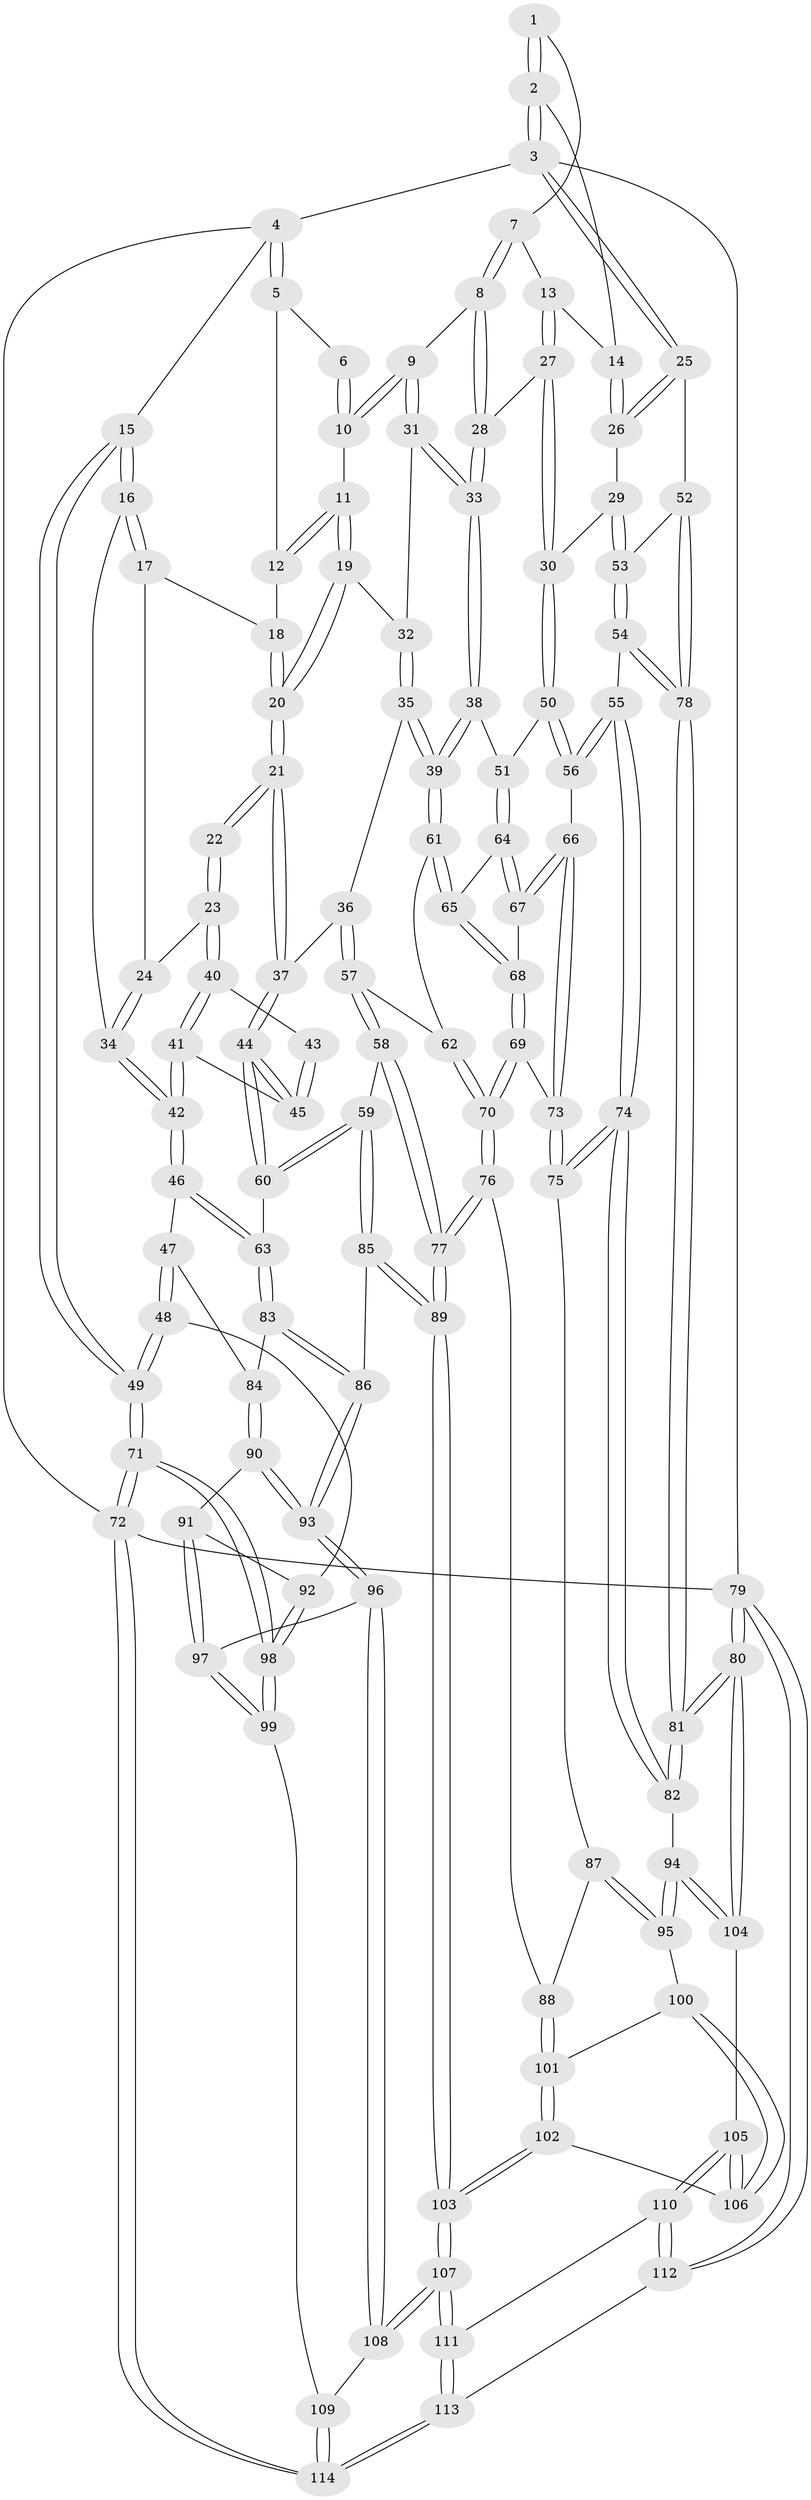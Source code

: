 // coarse degree distribution, {2: 0.027777777777777776, 3: 0.3055555555555556, 5: 0.3055555555555556, 4: 0.3055555555555556, 8: 0.027777777777777776, 6: 0.027777777777777776}
// Generated by graph-tools (version 1.1) at 2025/38/03/04/25 23:38:29]
// undirected, 114 vertices, 282 edges
graph export_dot {
  node [color=gray90,style=filled];
  1 [pos="+0.7171889994763154+0"];
  2 [pos="+1+0"];
  3 [pos="+1+0"];
  4 [pos="+0+0"];
  5 [pos="+0.3979258452413494+0"];
  6 [pos="+0.4478311793191096+0"];
  7 [pos="+0.7314623129107327+0"];
  8 [pos="+0.6952578695039335+0.06875965135401021"];
  9 [pos="+0.5510829067008117+0.08161183756346094"];
  10 [pos="+0.49419582270377416+0"];
  11 [pos="+0.4410683674063521+0.1072558527770202"];
  12 [pos="+0.35167459048145705+0.028441644469792485"];
  13 [pos="+0.8549463745670658+0.06766158681229867"];
  14 [pos="+0.8551704232712946+0.0675739355656586"];
  15 [pos="+0+0"];
  16 [pos="+0.011660977168572666+0.05393415422104821"];
  17 [pos="+0.33601864463657277+0.04593123081099073"];
  18 [pos="+0.35059945286732186+0.030478816132168886"];
  19 [pos="+0.4480453790746149+0.11944938954213155"];
  20 [pos="+0.3938342443758402+0.18522821937360257"];
  21 [pos="+0.38505392888368534+0.20945283927716982"];
  22 [pos="+0.3323418845232835+0.18284975284987268"];
  23 [pos="+0.29079172043316726+0.14326166318234332"];
  24 [pos="+0.2803883513394705+0.12664836596580997"];
  25 [pos="+1+0"];
  26 [pos="+0.9660970336698115+0.07405940716471432"];
  27 [pos="+0.811563850236153+0.19454285715925085"];
  28 [pos="+0.7289710938064328+0.16773101113580619"];
  29 [pos="+0.8499273187507563+0.22184134194696692"];
  30 [pos="+0.8355901809336651+0.21931501337678141"];
  31 [pos="+0.5392466843303463+0.11285107844993862"];
  32 [pos="+0.5289555712384354+0.11878255075283703"];
  33 [pos="+0.6330966063048787+0.23424565049522958"];
  34 [pos="+0.07749688593503339+0.11038676873725364"];
  35 [pos="+0.47678765645637156+0.2378056713524521"];
  36 [pos="+0.40182858796507176+0.2471092094800254"];
  37 [pos="+0.3990150864320036+0.2450748627535112"];
  38 [pos="+0.6156829807273174+0.27309415940216125"];
  39 [pos="+0.5907037855319518+0.2911045620191692"];
  40 [pos="+0.23263831306945978+0.2470200379176406"];
  41 [pos="+0.21365729083803123+0.26628452837150746"];
  42 [pos="+0.16635489221173058+0.26950304004291287"];
  43 [pos="+0.29819566570665473+0.20859154003686262"];
  44 [pos="+0.29882597589380805+0.29349941959950104"];
  45 [pos="+0.2817491624498395+0.28729595068861463"];
  46 [pos="+0.14069481156554492+0.3923853082837228"];
  47 [pos="+0.026199821852091052+0.44128975365586115"];
  48 [pos="+0+0.45478003682721113"];
  49 [pos="+0+0.4469836484865387"];
  50 [pos="+0.8033984209730841+0.28869469691395006"];
  51 [pos="+0.7109136805383154+0.33811786472552013"];
  52 [pos="+1+0.23138092623856885"];
  53 [pos="+0.9445364762693998+0.26310413979068115"];
  54 [pos="+0.8870145767781383+0.4514313249342311"];
  55 [pos="+0.8789723366815111+0.45837969070710377"];
  56 [pos="+0.8253815457417257+0.43304153358467756"];
  57 [pos="+0.43136558643288864+0.4226074166720351"];
  58 [pos="+0.40495970573952794+0.4811189151812176"];
  59 [pos="+0.3889692609154741+0.48408727873090956"];
  60 [pos="+0.30822128386845676+0.4613902904648221"];
  61 [pos="+0.5775885033435186+0.329148626599337"];
  62 [pos="+0.5673392991661335+0.34061347643787826"];
  63 [pos="+0.2634613269726373+0.46412056638163535"];
  64 [pos="+0.7190589307047389+0.3989414166621138"];
  65 [pos="+0.6380048310101939+0.3994895008734272"];
  66 [pos="+0.7510615775675569+0.4387959354738501"];
  67 [pos="+0.7297577318639975+0.414921602677312"];
  68 [pos="+0.632404792954001+0.44666970221012925"];
  69 [pos="+0.6017310697027773+0.5248958550072874"];
  70 [pos="+0.5982257466762592+0.5277506274684889"];
  71 [pos="+0+1"];
  72 [pos="+0+1"];
  73 [pos="+0.7248232581379666+0.47866299784492145"];
  74 [pos="+0.8921566016119309+0.5836827930484118"];
  75 [pos="+0.7670840558342061+0.6027774620985837"];
  76 [pos="+0.5548824033977374+0.5855855297555398"];
  77 [pos="+0.550075899586663+0.5863109692990098"];
  78 [pos="+1+0.39209503274171364"];
  79 [pos="+1+1"];
  80 [pos="+1+1"];
  81 [pos="+1+0.7316464600340189"];
  82 [pos="+0.9894189515355697+0.6798984218809784"];
  83 [pos="+0.2092346655836892+0.5599826831273644"];
  84 [pos="+0.14979779660944398+0.5881151528085916"];
  85 [pos="+0.3088868412768012+0.6871801796385236"];
  86 [pos="+0.2862383048702868+0.6939995614578346"];
  87 [pos="+0.7466493062294935+0.61699426660731"];
  88 [pos="+0.5967123665338369+0.6079056585219829"];
  89 [pos="+0.46703480925430674+0.7609721988460466"];
  90 [pos="+0.13284554585578753+0.6271098249880641"];
  91 [pos="+0.11525589669977296+0.6417282065238564"];
  92 [pos="+0.08585850411793292+0.6500161821970405"];
  93 [pos="+0.272943547455336+0.7048996941209438"];
  94 [pos="+0.8407082646922551+0.7845343218355145"];
  95 [pos="+0.750559009456202+0.6946641293133233"];
  96 [pos="+0.24205424624443928+0.7528563017146673"];
  97 [pos="+0.19598392348573046+0.7887527612528116"];
  98 [pos="+0+1"];
  99 [pos="+0.09007348771078717+0.9332604563952852"];
  100 [pos="+0.7084691113801358+0.7236654569376185"];
  101 [pos="+0.6578491147266977+0.7286495248884381"];
  102 [pos="+0.644714121314169+0.7801214926269336"];
  103 [pos="+0.4898316131632032+0.8767192968954258"];
  104 [pos="+0.8157479616742317+0.8282776794166207"];
  105 [pos="+0.7821650814292631+0.856851140415164"];
  106 [pos="+0.752912369996276+0.8335675621778998"];
  107 [pos="+0.4891183745645224+0.8814747872533313"];
  108 [pos="+0.3997892285779553+0.8885574289158491"];
  109 [pos="+0.3868592708375383+0.8932698339957322"];
  110 [pos="+0.7570235243363295+0.9255197578085534"];
  111 [pos="+0.49287668788544187+0.8889285386039866"];
  112 [pos="+0.8568289731897115+1"];
  113 [pos="+0.5062342802167064+1"];
  114 [pos="+0.10121301871702539+1"];
  1 -- 2;
  1 -- 2;
  1 -- 7;
  2 -- 3;
  2 -- 3;
  2 -- 14;
  3 -- 4;
  3 -- 25;
  3 -- 25;
  3 -- 79;
  4 -- 5;
  4 -- 5;
  4 -- 15;
  4 -- 72;
  5 -- 6;
  5 -- 12;
  6 -- 10;
  6 -- 10;
  7 -- 8;
  7 -- 8;
  7 -- 13;
  8 -- 9;
  8 -- 28;
  8 -- 28;
  9 -- 10;
  9 -- 10;
  9 -- 31;
  9 -- 31;
  10 -- 11;
  11 -- 12;
  11 -- 12;
  11 -- 19;
  11 -- 19;
  12 -- 18;
  13 -- 14;
  13 -- 27;
  13 -- 27;
  14 -- 26;
  14 -- 26;
  15 -- 16;
  15 -- 16;
  15 -- 49;
  15 -- 49;
  16 -- 17;
  16 -- 17;
  16 -- 34;
  17 -- 18;
  17 -- 24;
  18 -- 20;
  18 -- 20;
  19 -- 20;
  19 -- 20;
  19 -- 32;
  20 -- 21;
  20 -- 21;
  21 -- 22;
  21 -- 22;
  21 -- 37;
  21 -- 37;
  22 -- 23;
  22 -- 23;
  23 -- 24;
  23 -- 40;
  23 -- 40;
  24 -- 34;
  24 -- 34;
  25 -- 26;
  25 -- 26;
  25 -- 52;
  26 -- 29;
  27 -- 28;
  27 -- 30;
  27 -- 30;
  28 -- 33;
  28 -- 33;
  29 -- 30;
  29 -- 53;
  29 -- 53;
  30 -- 50;
  30 -- 50;
  31 -- 32;
  31 -- 33;
  31 -- 33;
  32 -- 35;
  32 -- 35;
  33 -- 38;
  33 -- 38;
  34 -- 42;
  34 -- 42;
  35 -- 36;
  35 -- 39;
  35 -- 39;
  36 -- 37;
  36 -- 57;
  36 -- 57;
  37 -- 44;
  37 -- 44;
  38 -- 39;
  38 -- 39;
  38 -- 51;
  39 -- 61;
  39 -- 61;
  40 -- 41;
  40 -- 41;
  40 -- 43;
  41 -- 42;
  41 -- 42;
  41 -- 45;
  42 -- 46;
  42 -- 46;
  43 -- 45;
  43 -- 45;
  44 -- 45;
  44 -- 45;
  44 -- 60;
  44 -- 60;
  46 -- 47;
  46 -- 63;
  46 -- 63;
  47 -- 48;
  47 -- 48;
  47 -- 84;
  48 -- 49;
  48 -- 49;
  48 -- 92;
  49 -- 71;
  49 -- 71;
  50 -- 51;
  50 -- 56;
  50 -- 56;
  51 -- 64;
  51 -- 64;
  52 -- 53;
  52 -- 78;
  52 -- 78;
  53 -- 54;
  53 -- 54;
  54 -- 55;
  54 -- 78;
  54 -- 78;
  55 -- 56;
  55 -- 56;
  55 -- 74;
  55 -- 74;
  56 -- 66;
  57 -- 58;
  57 -- 58;
  57 -- 62;
  58 -- 59;
  58 -- 77;
  58 -- 77;
  59 -- 60;
  59 -- 60;
  59 -- 85;
  59 -- 85;
  60 -- 63;
  61 -- 62;
  61 -- 65;
  61 -- 65;
  62 -- 70;
  62 -- 70;
  63 -- 83;
  63 -- 83;
  64 -- 65;
  64 -- 67;
  64 -- 67;
  65 -- 68;
  65 -- 68;
  66 -- 67;
  66 -- 67;
  66 -- 73;
  66 -- 73;
  67 -- 68;
  68 -- 69;
  68 -- 69;
  69 -- 70;
  69 -- 70;
  69 -- 73;
  70 -- 76;
  70 -- 76;
  71 -- 72;
  71 -- 72;
  71 -- 98;
  71 -- 98;
  72 -- 114;
  72 -- 114;
  72 -- 79;
  73 -- 75;
  73 -- 75;
  74 -- 75;
  74 -- 75;
  74 -- 82;
  74 -- 82;
  75 -- 87;
  76 -- 77;
  76 -- 77;
  76 -- 88;
  77 -- 89;
  77 -- 89;
  78 -- 81;
  78 -- 81;
  79 -- 80;
  79 -- 80;
  79 -- 112;
  79 -- 112;
  80 -- 81;
  80 -- 81;
  80 -- 104;
  80 -- 104;
  81 -- 82;
  81 -- 82;
  82 -- 94;
  83 -- 84;
  83 -- 86;
  83 -- 86;
  84 -- 90;
  84 -- 90;
  85 -- 86;
  85 -- 89;
  85 -- 89;
  86 -- 93;
  86 -- 93;
  87 -- 88;
  87 -- 95;
  87 -- 95;
  88 -- 101;
  88 -- 101;
  89 -- 103;
  89 -- 103;
  90 -- 91;
  90 -- 93;
  90 -- 93;
  91 -- 92;
  91 -- 97;
  91 -- 97;
  92 -- 98;
  92 -- 98;
  93 -- 96;
  93 -- 96;
  94 -- 95;
  94 -- 95;
  94 -- 104;
  94 -- 104;
  95 -- 100;
  96 -- 97;
  96 -- 108;
  96 -- 108;
  97 -- 99;
  97 -- 99;
  98 -- 99;
  98 -- 99;
  99 -- 109;
  100 -- 101;
  100 -- 106;
  100 -- 106;
  101 -- 102;
  101 -- 102;
  102 -- 103;
  102 -- 103;
  102 -- 106;
  103 -- 107;
  103 -- 107;
  104 -- 105;
  105 -- 106;
  105 -- 106;
  105 -- 110;
  105 -- 110;
  107 -- 108;
  107 -- 108;
  107 -- 111;
  107 -- 111;
  108 -- 109;
  109 -- 114;
  109 -- 114;
  110 -- 111;
  110 -- 112;
  110 -- 112;
  111 -- 113;
  111 -- 113;
  112 -- 113;
  113 -- 114;
  113 -- 114;
}
